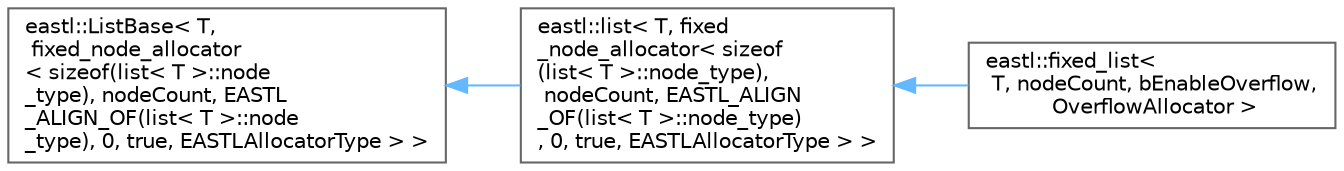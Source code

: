 digraph "类继承关系图"
{
 // LATEX_PDF_SIZE
  bgcolor="transparent";
  edge [fontname=Helvetica,fontsize=10,labelfontname=Helvetica,labelfontsize=10];
  node [fontname=Helvetica,fontsize=10,shape=box,height=0.2,width=0.4];
  rankdir="LR";
  Node0 [id="Node000000",label="eastl::ListBase\< T,\l fixed_node_allocator\l\< sizeof(list\< T \>::node\l_type), nodeCount, EASTL\l_ALIGN_OF(list\< T \>::node\l_type), 0, true, EASTLAllocatorType \> \>",height=0.2,width=0.4,color="grey40", fillcolor="white", style="filled",URL="$classeastl_1_1_list_base.html",tooltip=" "];
  Node0 -> Node1 [id="edge933_Node000000_Node000001",dir="back",color="steelblue1",style="solid",tooltip=" "];
  Node1 [id="Node000001",label="eastl::list\< T, fixed\l_node_allocator\< sizeof\l(list\< T \>::node_type),\l nodeCount, EASTL_ALIGN\l_OF(list\< T \>::node_type)\l, 0, true, EASTLAllocatorType \> \>",height=0.2,width=0.4,color="grey40", fillcolor="white", style="filled",URL="$classeastl_1_1list.html",tooltip=" "];
  Node1 -> Node2 [id="edge934_Node000001_Node000002",dir="back",color="steelblue1",style="solid",tooltip=" "];
  Node2 [id="Node000002",label="eastl::fixed_list\<\l T, nodeCount, bEnableOverflow,\l OverflowAllocator \>",height=0.2,width=0.4,color="grey40", fillcolor="white", style="filled",URL="$classeastl_1_1fixed__list.html",tooltip=" "];
}
